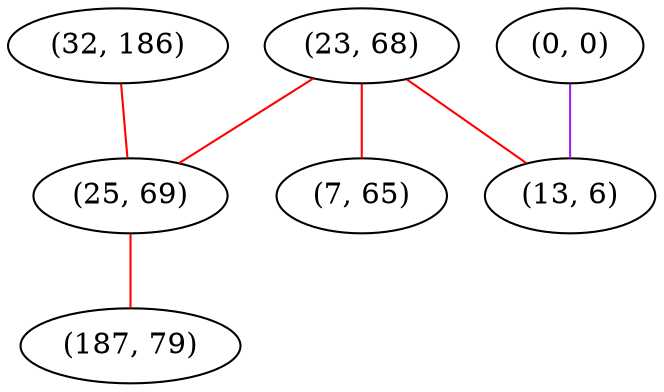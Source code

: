 graph "" {
"(23, 68)";
"(0, 0)";
"(32, 186)";
"(7, 65)";
"(25, 69)";
"(13, 6)";
"(187, 79)";
"(23, 68)" -- "(13, 6)"  [color=red, key=0, weight=1];
"(23, 68)" -- "(25, 69)"  [color=red, key=0, weight=1];
"(23, 68)" -- "(7, 65)"  [color=red, key=0, weight=1];
"(0, 0)" -- "(13, 6)"  [color=purple, key=0, weight=4];
"(32, 186)" -- "(25, 69)"  [color=red, key=0, weight=1];
"(25, 69)" -- "(187, 79)"  [color=red, key=0, weight=1];
}
